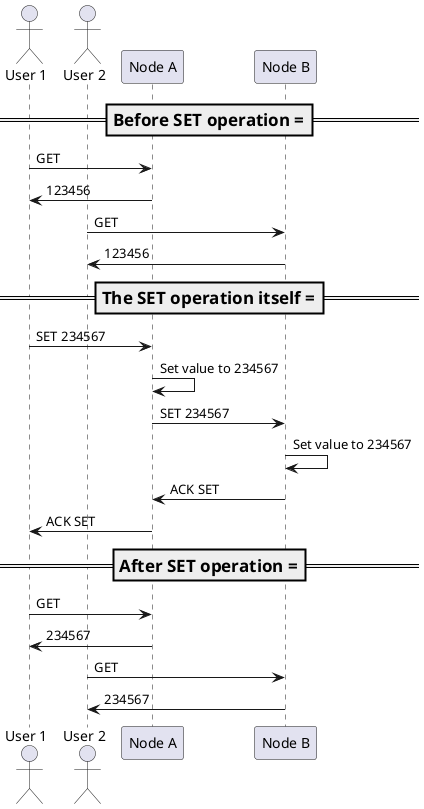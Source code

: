 @startuml

actor "User 1" as U1
actor "User 2" as U2
participant "Node A" as NodeA
participant "Node B" as NodeB

=== Before SET operation ===

U1 -> NodeA : GET
NodeA -> U1 : 123456

U2 -> NodeB : GET
NodeB -> U2 : 123456

=== The SET operation itself ===

U1 -> NodeA : SET 234567
NodeA -> NodeA : Set value to 234567
NodeA -> NodeB : SET 234567
NodeB -> NodeB : Set value to 234567
NodeB -> NodeA : ACK SET
NodeA -> U1 : ACK SET

=== After SET operation ===

U1 -> NodeA : GET
NodeA -> U1 : 234567

U2 -> NodeB : GET
NodeB -> U2 : 234567

@enduml

